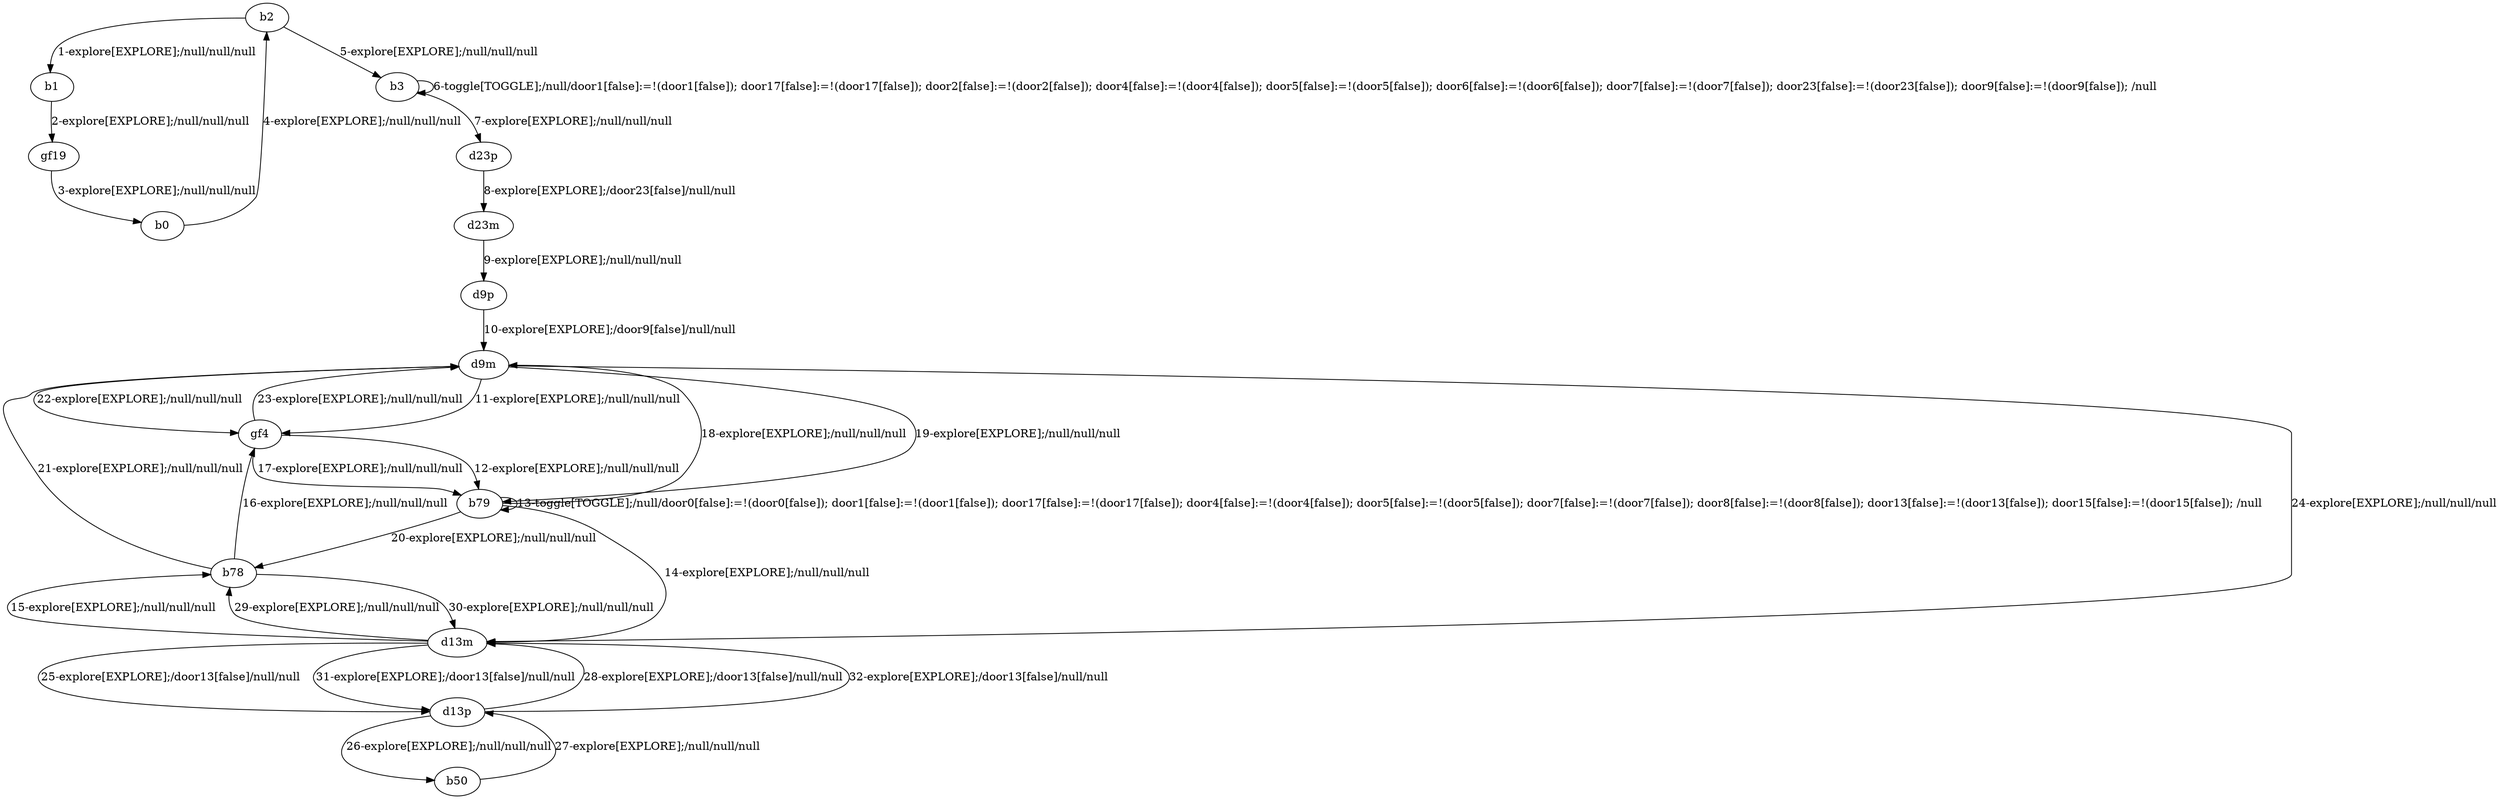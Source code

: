 # Total number of goals covered by this test: 1
# d13p --> d13m

digraph g {
"b2" -> "b1" [label = "1-explore[EXPLORE];/null/null/null"];
"b1" -> "gf19" [label = "2-explore[EXPLORE];/null/null/null"];
"gf19" -> "b0" [label = "3-explore[EXPLORE];/null/null/null"];
"b0" -> "b2" [label = "4-explore[EXPLORE];/null/null/null"];
"b2" -> "b3" [label = "5-explore[EXPLORE];/null/null/null"];
"b3" -> "b3" [label = "6-toggle[TOGGLE];/null/door1[false]:=!(door1[false]); door17[false]:=!(door17[false]); door2[false]:=!(door2[false]); door4[false]:=!(door4[false]); door5[false]:=!(door5[false]); door6[false]:=!(door6[false]); door7[false]:=!(door7[false]); door23[false]:=!(door23[false]); door9[false]:=!(door9[false]); /null"];
"b3" -> "d23p" [label = "7-explore[EXPLORE];/null/null/null"];
"d23p" -> "d23m" [label = "8-explore[EXPLORE];/door23[false]/null/null"];
"d23m" -> "d9p" [label = "9-explore[EXPLORE];/null/null/null"];
"d9p" -> "d9m" [label = "10-explore[EXPLORE];/door9[false]/null/null"];
"d9m" -> "gf4" [label = "11-explore[EXPLORE];/null/null/null"];
"gf4" -> "b79" [label = "12-explore[EXPLORE];/null/null/null"];
"b79" -> "b79" [label = "13-toggle[TOGGLE];/null/door0[false]:=!(door0[false]); door1[false]:=!(door1[false]); door17[false]:=!(door17[false]); door4[false]:=!(door4[false]); door5[false]:=!(door5[false]); door7[false]:=!(door7[false]); door8[false]:=!(door8[false]); door13[false]:=!(door13[false]); door15[false]:=!(door15[false]); /null"];
"b79" -> "d13m" [label = "14-explore[EXPLORE];/null/null/null"];
"d13m" -> "b78" [label = "15-explore[EXPLORE];/null/null/null"];
"b78" -> "gf4" [label = "16-explore[EXPLORE];/null/null/null"];
"gf4" -> "b79" [label = "17-explore[EXPLORE];/null/null/null"];
"b79" -> "d9m" [label = "18-explore[EXPLORE];/null/null/null"];
"d9m" -> "b79" [label = "19-explore[EXPLORE];/null/null/null"];
"b79" -> "b78" [label = "20-explore[EXPLORE];/null/null/null"];
"b78" -> "d9m" [label = "21-explore[EXPLORE];/null/null/null"];
"d9m" -> "gf4" [label = "22-explore[EXPLORE];/null/null/null"];
"gf4" -> "d9m" [label = "23-explore[EXPLORE];/null/null/null"];
"d9m" -> "d13m" [label = "24-explore[EXPLORE];/null/null/null"];
"d13m" -> "d13p" [label = "25-explore[EXPLORE];/door13[false]/null/null"];
"d13p" -> "b50" [label = "26-explore[EXPLORE];/null/null/null"];
"b50" -> "d13p" [label = "27-explore[EXPLORE];/null/null/null"];
"d13p" -> "d13m" [label = "28-explore[EXPLORE];/door13[false]/null/null"];
"d13m" -> "b78" [label = "29-explore[EXPLORE];/null/null/null"];
"b78" -> "d13m" [label = "30-explore[EXPLORE];/null/null/null"];
"d13m" -> "d13p" [label = "31-explore[EXPLORE];/door13[false]/null/null"];
"d13p" -> "d13m" [label = "32-explore[EXPLORE];/door13[false]/null/null"];
}